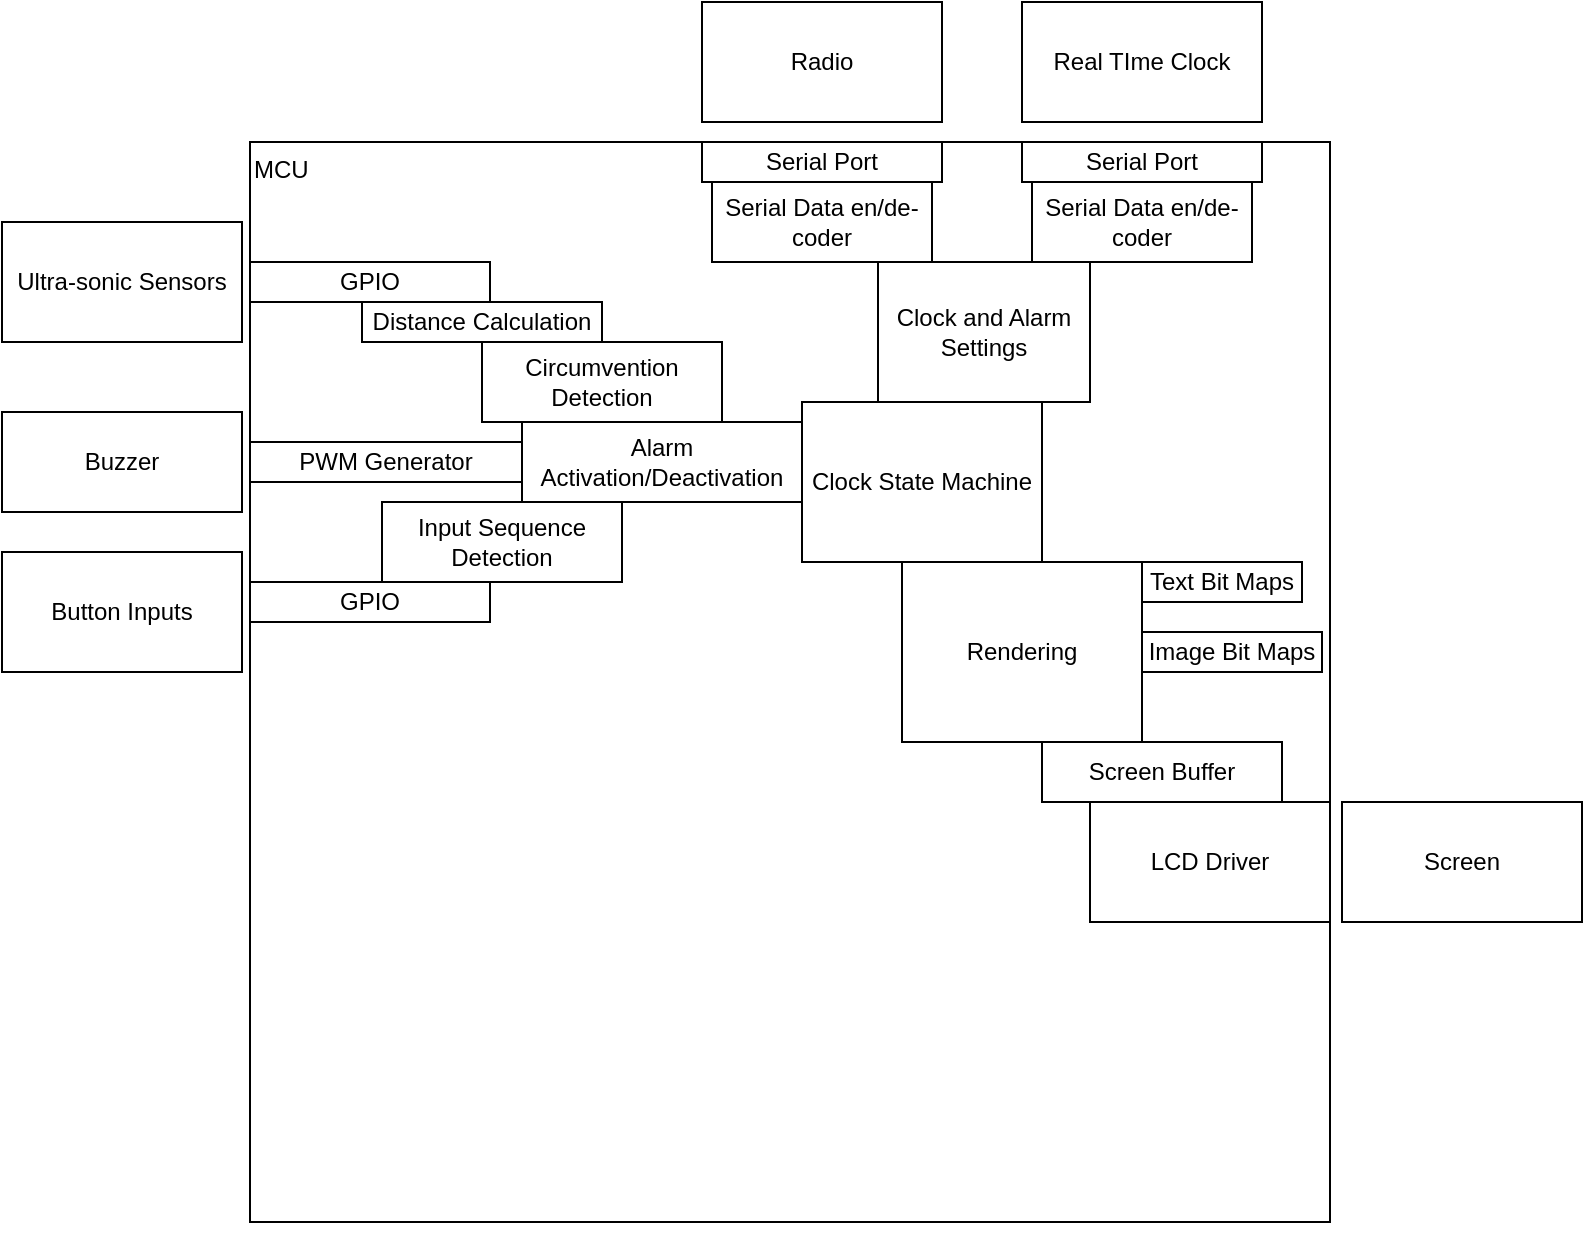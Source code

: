 <mxfile version="17.1.3" type="device"><diagram id="aocyEGWvGS_izK2dzzYY" name="Page-1"><mxGraphModel dx="1422" dy="737" grid="1" gridSize="10" guides="1" tooltips="1" connect="1" arrows="1" fold="1" page="1" pageScale="1" pageWidth="827" pageHeight="1169" math="0" shadow="0"><root><mxCell id="0"/><mxCell id="1" parent="0"/><mxCell id="y66zpHdYjtw_T4zNY4-O-1" value="MCU" style="whiteSpace=wrap;html=1;aspect=fixed;align=left;verticalAlign=top;" vertex="1" parent="1"><mxGeometry x="144" y="110" width="540" height="540" as="geometry"/></mxCell><mxCell id="y66zpHdYjtw_T4zNY4-O-2" value="GPIO" style="rounded=0;whiteSpace=wrap;html=1;" vertex="1" parent="1"><mxGeometry x="144" y="330" width="120" height="20" as="geometry"/></mxCell><mxCell id="y66zpHdYjtw_T4zNY4-O-3" value="Serial Port" style="rounded=0;whiteSpace=wrap;html=1;" vertex="1" parent="1"><mxGeometry x="370" y="110" width="120" height="20" as="geometry"/></mxCell><mxCell id="y66zpHdYjtw_T4zNY4-O-4" value="PWM Generator" style="rounded=0;whiteSpace=wrap;html=1;" vertex="1" parent="1"><mxGeometry x="144" y="260" width="136" height="20" as="geometry"/></mxCell><mxCell id="y66zpHdYjtw_T4zNY4-O-5" value="GPIO" style="rounded=0;whiteSpace=wrap;html=1;" vertex="1" parent="1"><mxGeometry x="144" y="170" width="120" height="20" as="geometry"/></mxCell><mxCell id="y66zpHdYjtw_T4zNY4-O-6" value="Distance Calculation" style="rounded=0;whiteSpace=wrap;html=1;" vertex="1" parent="1"><mxGeometry x="200" y="190" width="120" height="20" as="geometry"/></mxCell><mxCell id="y66zpHdYjtw_T4zNY4-O-7" value="Circumvention Detection" style="rounded=0;whiteSpace=wrap;html=1;" vertex="1" parent="1"><mxGeometry x="260" y="210" width="120" height="40" as="geometry"/></mxCell><mxCell id="y66zpHdYjtw_T4zNY4-O-8" value="Input Sequence&lt;br&gt;Detection&lt;br&gt;" style="rounded=0;whiteSpace=wrap;html=1;" vertex="1" parent="1"><mxGeometry x="210" y="290" width="120" height="40" as="geometry"/></mxCell><mxCell id="y66zpHdYjtw_T4zNY4-O-11" value="Alarm Activation/Deactivation" style="rounded=0;whiteSpace=wrap;html=1;" vertex="1" parent="1"><mxGeometry x="280" y="250" width="140" height="40" as="geometry"/></mxCell><mxCell id="y66zpHdYjtw_T4zNY4-O-12" value="Clock and Alarm Settings" style="rounded=0;whiteSpace=wrap;html=1;" vertex="1" parent="1"><mxGeometry x="458" y="170" width="106" height="70" as="geometry"/></mxCell><mxCell id="y66zpHdYjtw_T4zNY4-O-13" value="Serial Port" style="rounded=0;whiteSpace=wrap;html=1;" vertex="1" parent="1"><mxGeometry x="530" y="110" width="120" height="20" as="geometry"/></mxCell><mxCell id="y66zpHdYjtw_T4zNY4-O-14" value="LCD Driver" style="rounded=0;whiteSpace=wrap;html=1;" vertex="1" parent="1"><mxGeometry x="564" y="440" width="120" height="60" as="geometry"/></mxCell><mxCell id="y66zpHdYjtw_T4zNY4-O-15" value="Rendering" style="rounded=0;whiteSpace=wrap;html=1;" vertex="1" parent="1"><mxGeometry x="470" y="320" width="120" height="90" as="geometry"/></mxCell><mxCell id="y66zpHdYjtw_T4zNY4-O-16" value="Screen Buffer" style="rounded=0;whiteSpace=wrap;html=1;" vertex="1" parent="1"><mxGeometry x="540" y="410" width="120" height="30" as="geometry"/></mxCell><mxCell id="y66zpHdYjtw_T4zNY4-O-18" value="Text Bit Maps" style="rounded=0;whiteSpace=wrap;html=1;" vertex="1" parent="1"><mxGeometry x="590" y="320" width="80" height="20" as="geometry"/></mxCell><mxCell id="y66zpHdYjtw_T4zNY4-O-19" value="Image Bit Maps" style="rounded=0;whiteSpace=wrap;html=1;" vertex="1" parent="1"><mxGeometry x="590" y="355" width="90" height="20" as="geometry"/></mxCell><mxCell id="y66zpHdYjtw_T4zNY4-O-20" value="Clock State Machine" style="rounded=0;whiteSpace=wrap;html=1;" vertex="1" parent="1"><mxGeometry x="420" y="240" width="120" height="80" as="geometry"/></mxCell><mxCell id="y66zpHdYjtw_T4zNY4-O-21" value="Serial Data en/de-coder" style="rounded=0;whiteSpace=wrap;html=1;" vertex="1" parent="1"><mxGeometry x="375" y="130" width="110" height="40" as="geometry"/></mxCell><mxCell id="y66zpHdYjtw_T4zNY4-O-22" value="Serial Data en/de-coder" style="rounded=0;whiteSpace=wrap;html=1;" vertex="1" parent="1"><mxGeometry x="535" y="130" width="110" height="40" as="geometry"/></mxCell><mxCell id="y66zpHdYjtw_T4zNY4-O-24" style="edgeStyle=orthogonalEdgeStyle;rounded=0;orthogonalLoop=1;jettySize=auto;html=1;exitX=0.5;exitY=1;exitDx=0;exitDy=0;" edge="1" parent="1" source="y66zpHdYjtw_T4zNY4-O-1" target="y66zpHdYjtw_T4zNY4-O-1"><mxGeometry relative="1" as="geometry"/></mxCell><mxCell id="y66zpHdYjtw_T4zNY4-O-26" value="Button Inputs" style="rounded=0;whiteSpace=wrap;html=1;" vertex="1" parent="1"><mxGeometry x="20" y="315" width="120" height="60" as="geometry"/></mxCell><mxCell id="y66zpHdYjtw_T4zNY4-O-27" value="Ultra-sonic Sensors" style="rounded=0;whiteSpace=wrap;html=1;" vertex="1" parent="1"><mxGeometry x="20" y="150" width="120" height="60" as="geometry"/></mxCell><mxCell id="y66zpHdYjtw_T4zNY4-O-28" value="Buzzer" style="rounded=0;whiteSpace=wrap;html=1;" vertex="1" parent="1"><mxGeometry x="20" y="245" width="120" height="50" as="geometry"/></mxCell><mxCell id="y66zpHdYjtw_T4zNY4-O-30" value="Screen" style="rounded=0;whiteSpace=wrap;html=1;" vertex="1" parent="1"><mxGeometry x="690" y="440" width="120" height="60" as="geometry"/></mxCell><mxCell id="y66zpHdYjtw_T4zNY4-O-31" value="Radio" style="rounded=0;whiteSpace=wrap;html=1;" vertex="1" parent="1"><mxGeometry x="370" y="40" width="120" height="60" as="geometry"/></mxCell><mxCell id="y66zpHdYjtw_T4zNY4-O-32" value="Real TIme Clock" style="rounded=0;whiteSpace=wrap;html=1;" vertex="1" parent="1"><mxGeometry x="530" y="40" width="120" height="60" as="geometry"/></mxCell></root></mxGraphModel></diagram></mxfile>
